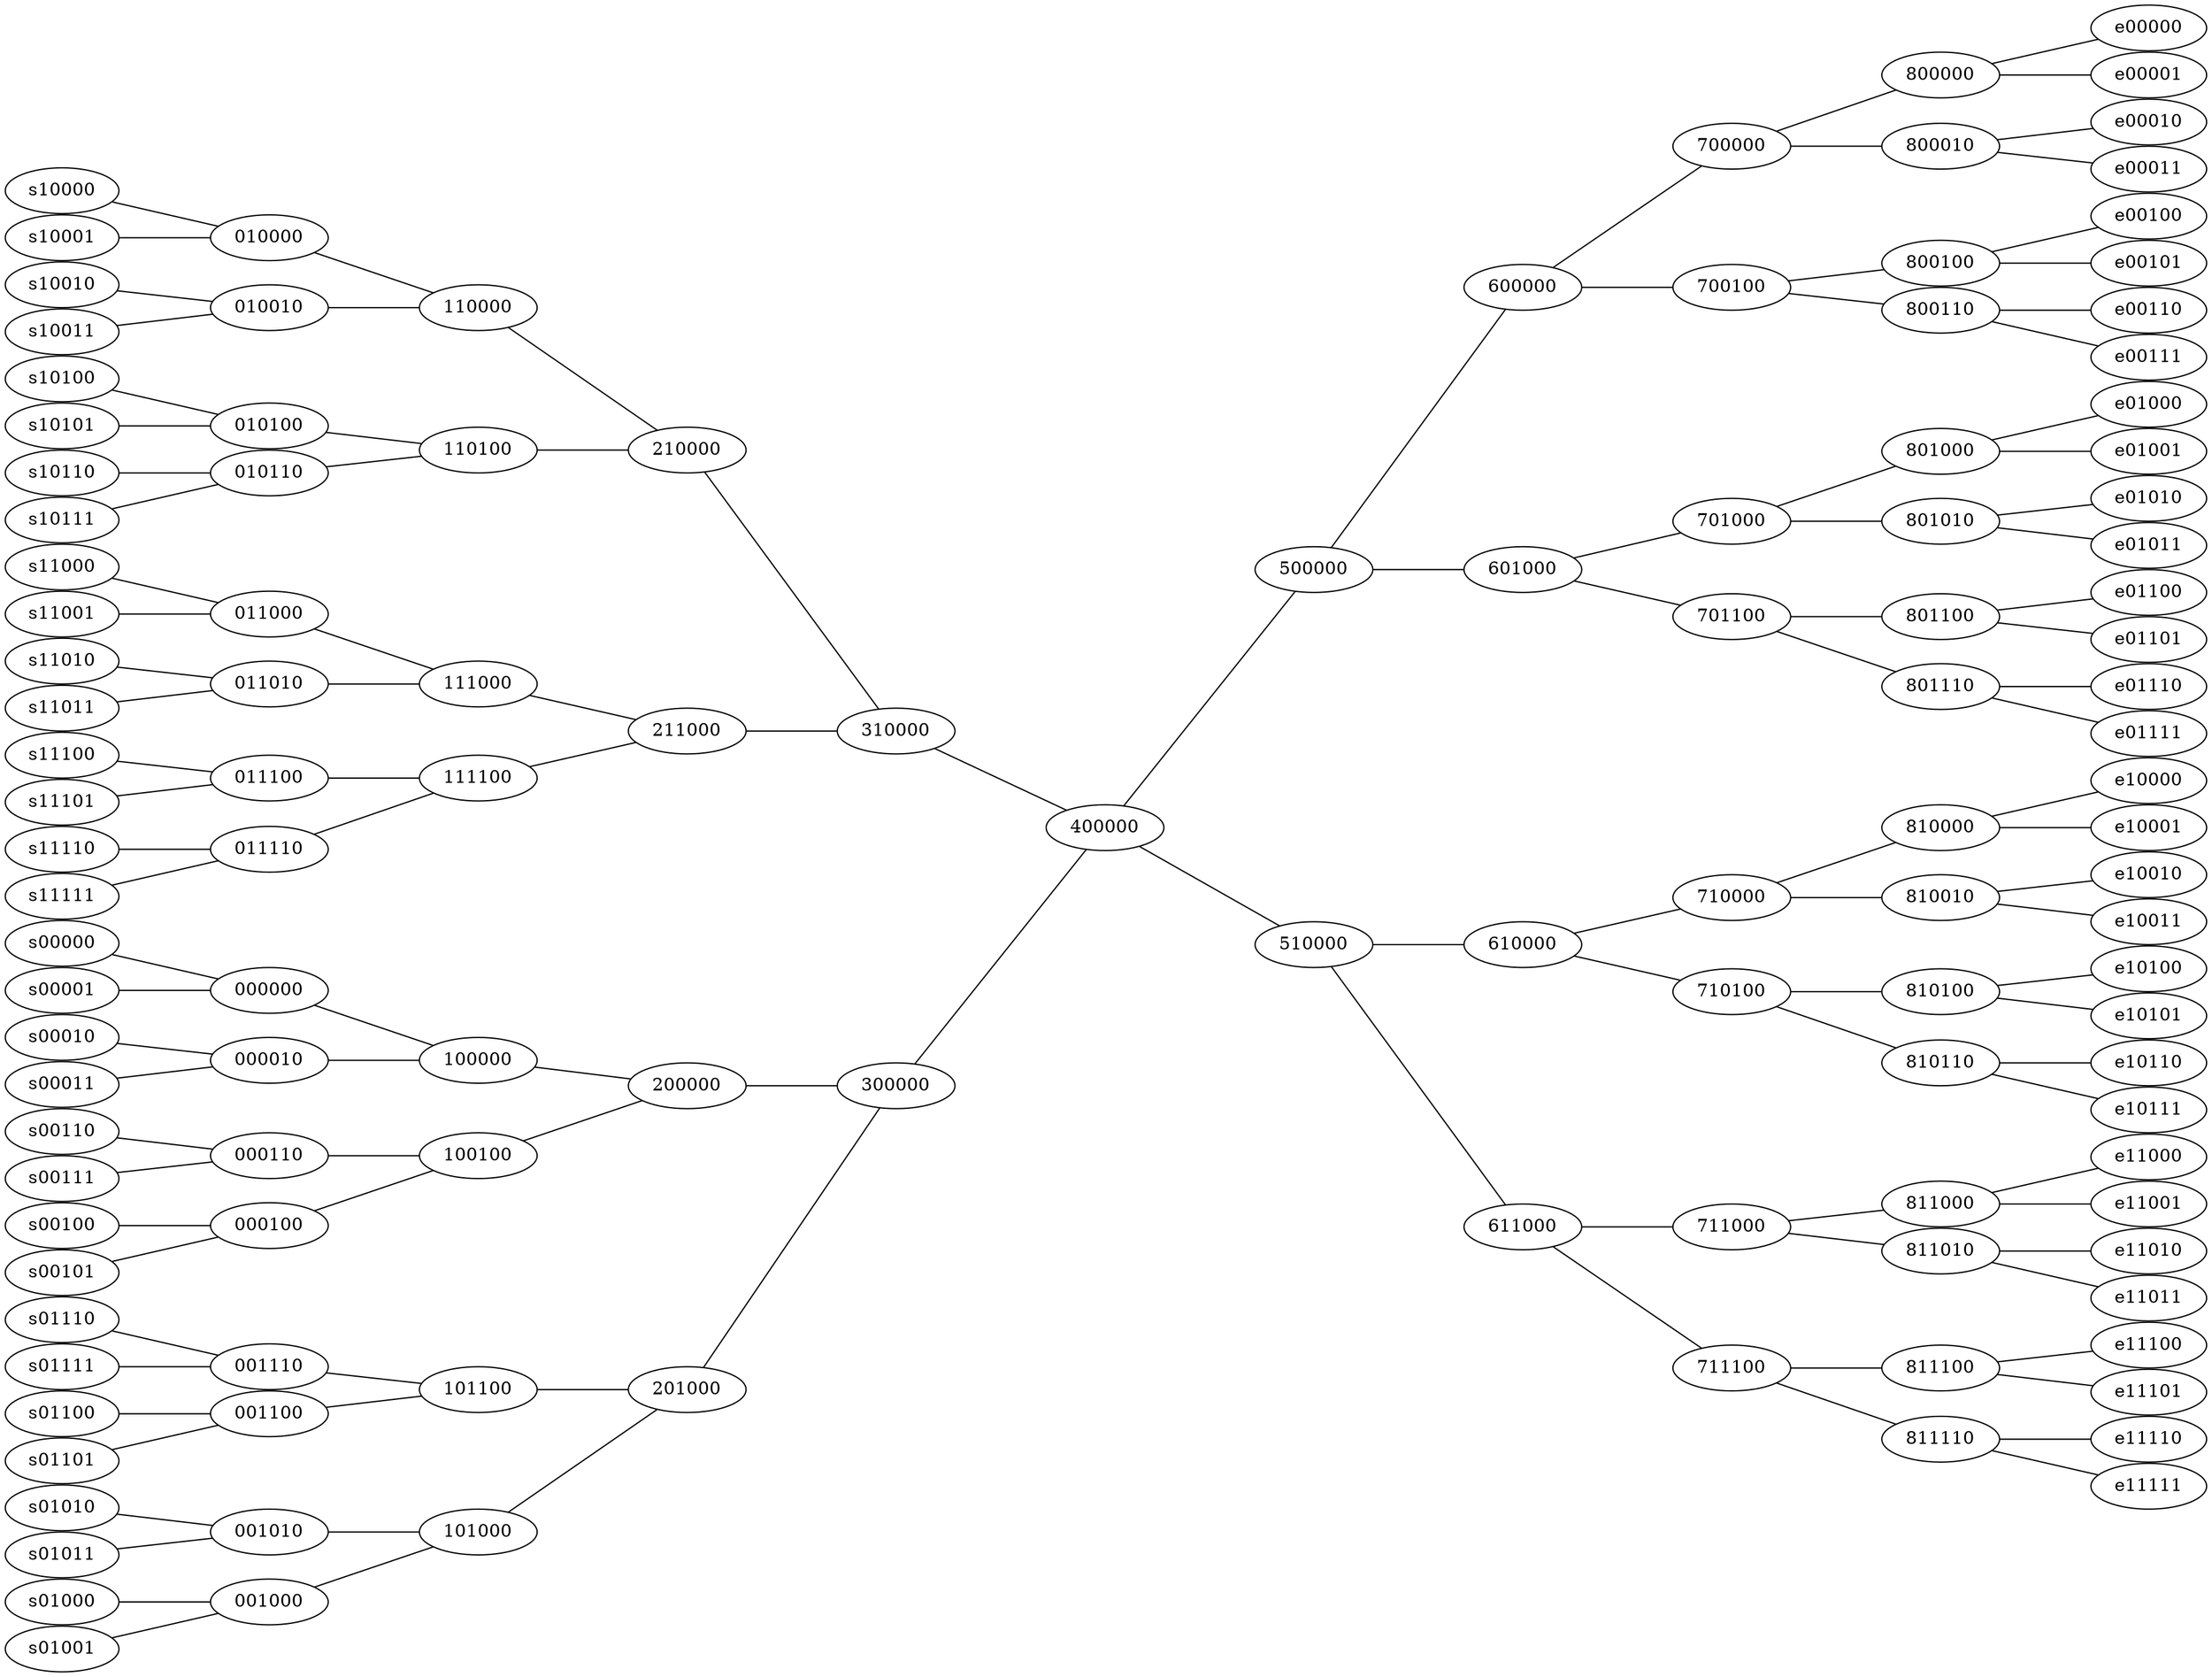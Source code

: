 strict graph {
  rankdir=LR;
  graph [nodesep=0, ranksep=1];
  {    s00000,
       s00001 
  } -- 000000 
    -- 100000 
    -- 200000 
    -- 300000 
    -- 400000 
    -- 500000 
    -- 600000 
    -- 700000 
    -- 800000 -- {
       e00000,
       e00001    }
  {    s00010,
       s00011 
  } -- 000010 
    -- 100000
    -- 200000
    -- 300000
    -- 400000 
    -- 500000 
    -- 600000
    -- 700000
    -- 800010 -- {
       e00010,
       e00011    }
  {    s00100,
       s00101 
  } -- 000100 
    -- 100100
    -- 200000
    -- 300000
    -- 400000 
    -- 500000 
    -- 600000
    -- 700100 
    -- 800100 -- {
       e00100,
       e00101    }
  {    s00110,
       s00111 
  } -- 000110 
    -- 100100
    -- 200000
    -- 300000
    -- 400000 
    -- 500000 
    -- 600000
    -- 700100
    -- 800110 -- {
       e00110,
       e00111    }
  {    s01000,
       s01001 
  } -- 001000 
    -- 101000 
    -- 201000
    -- 300000
    -- 400000 
    -- 500000 
    -- 601000 
    -- 701000 
    -- 801000 -- {
       e01000,
       e01001    }
  {    s01010,
       s01011 
  } -- 001010 
    -- 101000
    -- 201000
    -- 300000
    -- 400000 
    -- 500000 
    -- 601000
    -- 701000
    -- 801010 -- {
       e01010,
       e01011    }
  {    s01100,
       s01101 
  } -- 001100 
    -- 101100
    -- 201000
    -- 300000
    -- 400000 
    -- 500000 
    -- 601000
    -- 701100 
    -- 801100 -- {
       e01100,
       e01101    }
  {    s01110,
       s01111 
  } -- 001110 
    -- 101100
    -- 201000
    -- 300000
    -- 400000 
    -- 500000 
    -- 601000
    -- 701100
    -- 801110 -- {
       e01110,
       e01111    }
{      s10000,
       s10001 
  } -- 010000 
    -- 110000 
    -- 210000 
    -- 310000 
    -- 400000 
    -- 510000 
    -- 610000 
    -- 710000 
    -- 810000 -- {
       e10000,
       e10001    }
  {    s10010,
       s10011 
  } -- 010010 
    -- 110000
    -- 210000
    -- 310000
    -- 400000 
    -- 510000 
    -- 610000
    -- 710000
    -- 810010 -- {
       e10010,
       e10011    }
  {    s10100,
       s10101 
  } -- 010100 
    -- 110100
    -- 210000
    -- 310000
    -- 400000 
    -- 510000 
    -- 610000
    -- 710100 
    -- 810100 -- {
       e10100,
       e10101    }
  {    s10110,
       s10111 
  } -- 010110 
    -- 110100
    -- 210000
    -- 310000
    -- 400000 
    -- 510000 
    -- 610000
    -- 710100
    -- 810110 -- {
       e10110,
       e10111    }
  {    s11000,
       s11001 
  } -- 011000 
    -- 111000 
    -- 211000
    -- 310000
    -- 400000 
    -- 510000 
    -- 611000 
    -- 711000 
    -- 811000 -- {
       e11000,
       e11001    }
  {    s11010,
       s11011 
  } -- 011010 
    -- 111000
    -- 211000
    -- 310000
    -- 400000 
    -- 510000 
    -- 611000
    -- 711000
    -- 811010 -- {
       e11010,
       e11011    }
  {    s11100,
       s11101 
  } -- 011100 
    -- 111100
    -- 211000
    -- 310000
    -- 400000 
    -- 510000 
    -- 611000
    -- 711100 
    -- 811100 -- {
       e11100,
       e11101    }
  {    s11110,
       s11111 
  } -- 011110 
    -- 111100
    -- 211000
    -- 310000
    -- 400000 
    -- 510000 
    -- 611000
    -- 711100
    -- 811110 -- {
       e11110,
       e11111    }


}